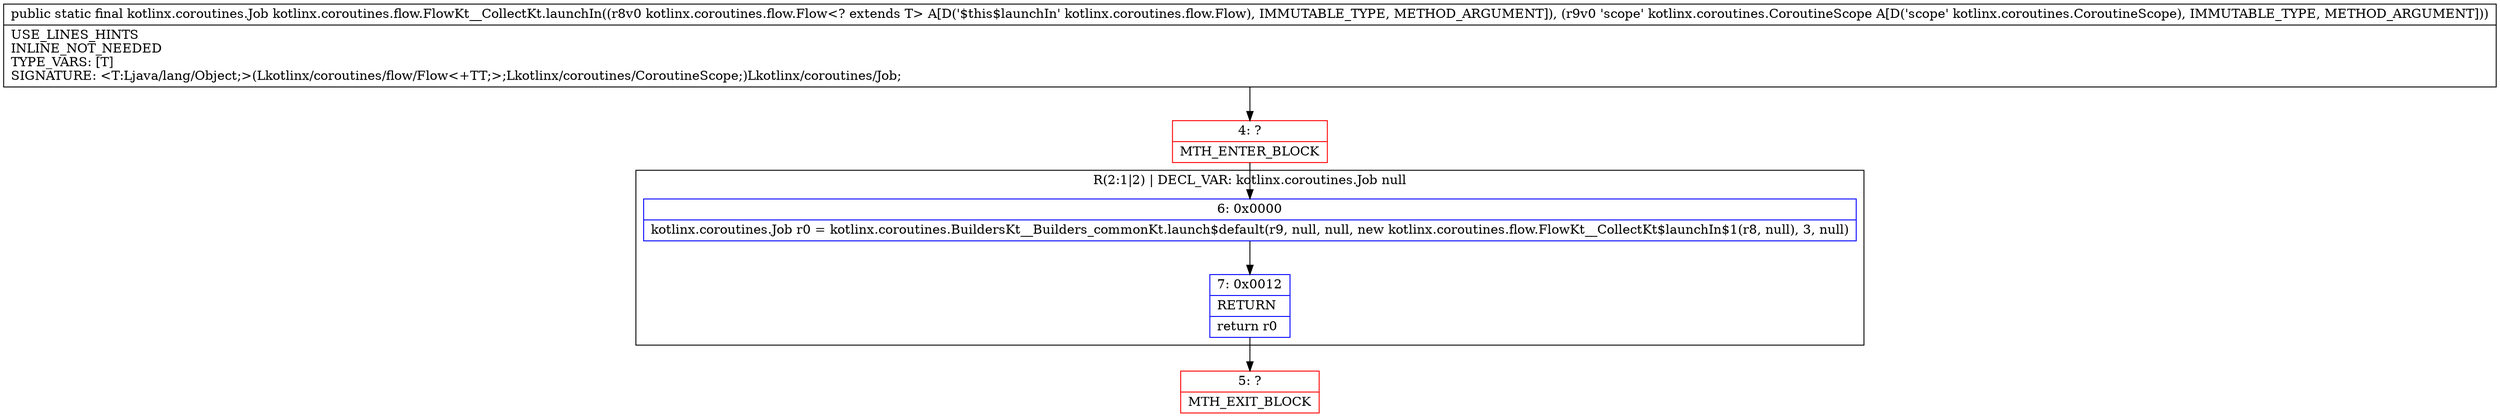 digraph "CFG forkotlinx.coroutines.flow.FlowKt__CollectKt.launchIn(Lkotlinx\/coroutines\/flow\/Flow;Lkotlinx\/coroutines\/CoroutineScope;)Lkotlinx\/coroutines\/Job;" {
subgraph cluster_Region_966029165 {
label = "R(2:1|2) | DECL_VAR: kotlinx.coroutines.Job null\l";
node [shape=record,color=blue];
Node_6 [shape=record,label="{6\:\ 0x0000|kotlinx.coroutines.Job r0 = kotlinx.coroutines.BuildersKt__Builders_commonKt.launch$default(r9, null, null, new kotlinx.coroutines.flow.FlowKt__CollectKt$launchIn$1(r8, null), 3, null)\l}"];
Node_7 [shape=record,label="{7\:\ 0x0012|RETURN\l|return r0\l}"];
}
Node_4 [shape=record,color=red,label="{4\:\ ?|MTH_ENTER_BLOCK\l}"];
Node_5 [shape=record,color=red,label="{5\:\ ?|MTH_EXIT_BLOCK\l}"];
MethodNode[shape=record,label="{public static final kotlinx.coroutines.Job kotlinx.coroutines.flow.FlowKt__CollectKt.launchIn((r8v0 kotlinx.coroutines.flow.Flow\<? extends T\> A[D('$this$launchIn' kotlinx.coroutines.flow.Flow), IMMUTABLE_TYPE, METHOD_ARGUMENT]), (r9v0 'scope' kotlinx.coroutines.CoroutineScope A[D('scope' kotlinx.coroutines.CoroutineScope), IMMUTABLE_TYPE, METHOD_ARGUMENT]))  | USE_LINES_HINTS\lINLINE_NOT_NEEDED\lTYPE_VARS: [T]\lSIGNATURE: \<T:Ljava\/lang\/Object;\>(Lkotlinx\/coroutines\/flow\/Flow\<+TT;\>;Lkotlinx\/coroutines\/CoroutineScope;)Lkotlinx\/coroutines\/Job;\l}"];
MethodNode -> Node_4;Node_6 -> Node_7;
Node_7 -> Node_5;
Node_4 -> Node_6;
}

